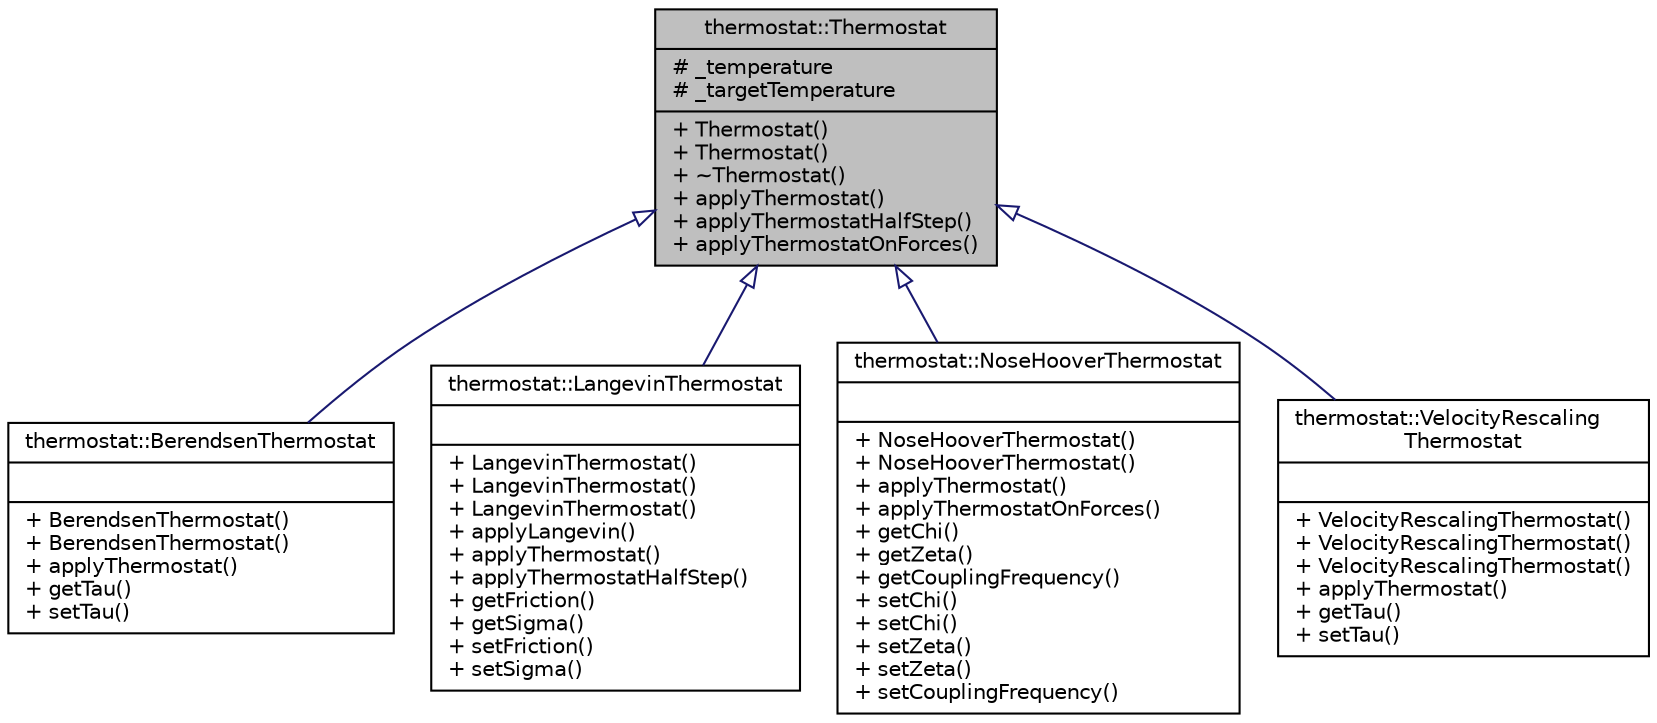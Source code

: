 digraph "thermostat::Thermostat"
{
 // LATEX_PDF_SIZE
  edge [fontname="Helvetica",fontsize="10",labelfontname="Helvetica",labelfontsize="10"];
  node [fontname="Helvetica",fontsize="10",shape=record];
  Node1 [label="{thermostat::Thermostat\n|# _temperature\l# _targetTemperature\l|+ Thermostat()\l+ Thermostat()\l+ ~Thermostat()\l+ applyThermostat()\l+ applyThermostatHalfStep()\l+ applyThermostatOnForces()\l}",height=0.2,width=0.4,color="black", fillcolor="grey75", style="filled", fontcolor="black",tooltip="Thermostat is a base class for all thermostats."];
  Node1 -> Node2 [dir="back",color="midnightblue",fontsize="10",style="solid",arrowtail="onormal",fontname="Helvetica"];
  Node2 [label="{thermostat::BerendsenThermostat\n||+ BerendsenThermostat()\l+ BerendsenThermostat()\l+ applyThermostat()\l+ getTau()\l+ setTau()\l}",height=0.2,width=0.4,color="black", fillcolor="white", style="filled",URL="$classthermostat_1_1BerendsenThermostat.html",tooltip="BerendsenThermostat is a class for the Berendsen thermostat."];
  Node1 -> Node3 [dir="back",color="midnightblue",fontsize="10",style="solid",arrowtail="onormal",fontname="Helvetica"];
  Node3 [label="{thermostat::LangevinThermostat\n||+ LangevinThermostat()\l+ LangevinThermostat()\l+ LangevinThermostat()\l+ applyLangevin()\l+ applyThermostat()\l+ applyThermostatHalfStep()\l+ getFriction()\l+ getSigma()\l+ setFriction()\l+ setSigma()\l}",height=0.2,width=0.4,color="black", fillcolor="white", style="filled",URL="$classthermostat_1_1LangevinThermostat.html",tooltip=" "];
  Node1 -> Node4 [dir="back",color="midnightblue",fontsize="10",style="solid",arrowtail="onormal",fontname="Helvetica"];
  Node4 [label="{thermostat::NoseHooverThermostat\n||+ NoseHooverThermostat()\l+ NoseHooverThermostat()\l+ applyThermostat()\l+ applyThermostatOnForces()\l+ getChi()\l+ getZeta()\l+ getCouplingFrequency()\l+ setChi()\l+ setChi()\l+ setZeta()\l+ setZeta()\l+ setCouplingFrequency()\l}",height=0.2,width=0.4,color="black", fillcolor="white", style="filled",URL="$classthermostat_1_1NoseHooverThermostat.html",tooltip="this class implements the Nose-Hoover thermostat"];
  Node1 -> Node5 [dir="back",color="midnightblue",fontsize="10",style="solid",arrowtail="onormal",fontname="Helvetica"];
  Node5 [label="{thermostat::VelocityRescaling\lThermostat\n||+ VelocityRescalingThermostat()\l+ VelocityRescalingThermostat()\l+ VelocityRescalingThermostat()\l+ applyThermostat()\l+ getTau()\l+ setTau()\l}",height=0.2,width=0.4,color="black", fillcolor="white", style="filled",URL="$classthermostat_1_1VelocityRescalingThermostat.html",tooltip=" "];
}
